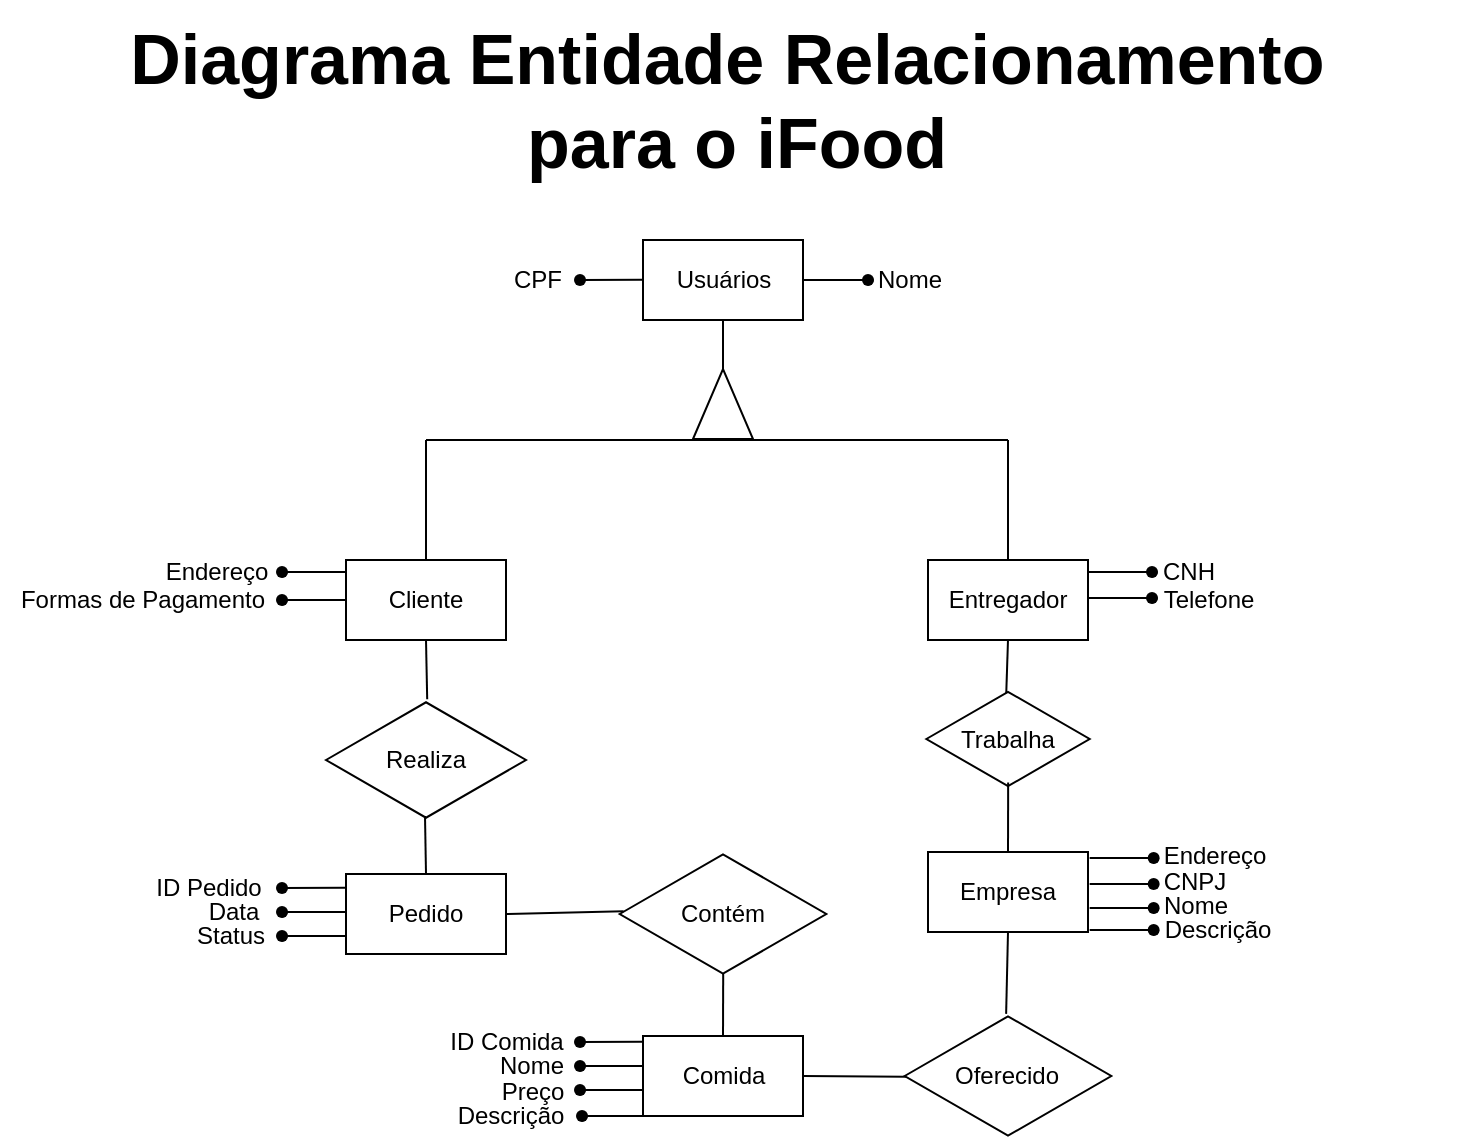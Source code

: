 <mxfile version="27.1.1">
  <diagram id="DGT3z0aF2bt0hVqkq2y1" name="Página-1">
    <mxGraphModel dx="2593" dy="1351" grid="0" gridSize="10" guides="1" tooltips="1" connect="1" arrows="1" fold="1" page="1" pageScale="1" pageWidth="827" pageHeight="1169" math="0" shadow="0">
      <root>
        <mxCell id="0" />
        <mxCell id="1" parent="0" />
        <mxCell id="sT4qhLKwDWSyZ1eIgtcQ-1" value="&lt;font style=&quot;font-size: 35px;&quot;&gt;Diagrama Entidade Relacionamento&amp;nbsp;&lt;/font&gt;&lt;div&gt;&lt;font style=&quot;font-size: 35px;&quot;&gt;para o iFood&lt;/font&gt;&lt;/div&gt;" style="text;strokeColor=none;fillColor=none;html=1;fontSize=24;fontStyle=1;verticalAlign=middle;align=center;" parent="1" vertex="1">
          <mxGeometry x="46" y="20" width="736" height="100" as="geometry" />
        </mxCell>
        <mxCell id="sT4qhLKwDWSyZ1eIgtcQ-2" value="Cliente" style="rounded=0;whiteSpace=wrap;html=1;" parent="1" vertex="1">
          <mxGeometry x="219" y="300" width="80" height="40" as="geometry" />
        </mxCell>
        <mxCell id="sT4qhLKwDWSyZ1eIgtcQ-3" value="Entregador" style="rounded=0;whiteSpace=wrap;html=1;" parent="1" vertex="1">
          <mxGeometry x="510" y="300" width="80" height="40" as="geometry" />
        </mxCell>
        <mxCell id="HCN6zVn_hq-M1BmxvBbW-1" value="Usuários" style="rounded=0;whiteSpace=wrap;html=1;" parent="1" vertex="1">
          <mxGeometry x="367.5" y="140" width="80" height="40" as="geometry" />
        </mxCell>
        <mxCell id="HCN6zVn_hq-M1BmxvBbW-3" value="" style="endArrow=none;html=1;rounded=0;exitX=0.5;exitY=0;exitDx=0;exitDy=0;" parent="1" source="sT4qhLKwDWSyZ1eIgtcQ-2" edge="1">
          <mxGeometry width="50" height="50" relative="1" as="geometry">
            <mxPoint x="258.71" y="300" as="sourcePoint" />
            <mxPoint x="259" y="240" as="targetPoint" />
          </mxGeometry>
        </mxCell>
        <mxCell id="HCN6zVn_hq-M1BmxvBbW-5" value="" style="endArrow=none;html=1;rounded=0;exitX=0.5;exitY=0;exitDx=0;exitDy=0;" parent="1" source="sT4qhLKwDWSyZ1eIgtcQ-3" edge="1">
          <mxGeometry width="50" height="50" relative="1" as="geometry">
            <mxPoint x="549.71" y="300" as="sourcePoint" />
            <mxPoint x="550" y="240" as="targetPoint" />
          </mxGeometry>
        </mxCell>
        <mxCell id="HCN6zVn_hq-M1BmxvBbW-6" value="" style="endArrow=none;html=1;rounded=0;exitX=0.5;exitY=0;exitDx=0;exitDy=0;" parent="1" edge="1">
          <mxGeometry width="50" height="50" relative="1" as="geometry">
            <mxPoint x="259" y="300" as="sourcePoint" />
            <mxPoint x="259" y="240" as="targetPoint" />
          </mxGeometry>
        </mxCell>
        <mxCell id="HCN6zVn_hq-M1BmxvBbW-7" value="" style="endArrow=none;html=1;rounded=0;exitX=0.5;exitY=0;exitDx=0;exitDy=0;" parent="1" edge="1">
          <mxGeometry width="50" height="50" relative="1" as="geometry">
            <mxPoint x="259" y="300" as="sourcePoint" />
            <mxPoint x="259" y="240" as="targetPoint" />
          </mxGeometry>
        </mxCell>
        <mxCell id="HCN6zVn_hq-M1BmxvBbW-8" value="" style="endArrow=none;html=1;rounded=0;" parent="1" edge="1">
          <mxGeometry width="50" height="50" relative="1" as="geometry">
            <mxPoint x="550" y="240" as="sourcePoint" />
            <mxPoint x="259" y="240" as="targetPoint" />
          </mxGeometry>
        </mxCell>
        <mxCell id="HCN6zVn_hq-M1BmxvBbW-9" value="" style="triangle;whiteSpace=wrap;html=1;rotation=-90;" parent="1" vertex="1">
          <mxGeometry x="390" y="207" width="35" height="30" as="geometry" />
        </mxCell>
        <mxCell id="HCN6zVn_hq-M1BmxvBbW-10" value="" style="endArrow=none;html=1;rounded=0;exitX=1;exitY=0.5;exitDx=0;exitDy=0;entryX=0.5;entryY=1;entryDx=0;entryDy=0;" parent="1" source="HCN6zVn_hq-M1BmxvBbW-9" target="HCN6zVn_hq-M1BmxvBbW-1" edge="1">
          <mxGeometry width="50" height="50" relative="1" as="geometry">
            <mxPoint x="417.21" y="240" as="sourcePoint" />
            <mxPoint x="417.21" y="180" as="targetPoint" />
          </mxGeometry>
        </mxCell>
        <mxCell id="HCN6zVn_hq-M1BmxvBbW-12" value="" style="endArrow=none;html=1;rounded=0;entryX=1;entryY=0.5;entryDx=0;entryDy=0;" parent="1" target="HCN6zVn_hq-M1BmxvBbW-1" edge="1">
          <mxGeometry width="50" height="50" relative="1" as="geometry">
            <mxPoint x="480" y="160" as="sourcePoint" />
            <mxPoint x="447.5" y="159.68" as="targetPoint" />
          </mxGeometry>
        </mxCell>
        <mxCell id="HCN6zVn_hq-M1BmxvBbW-16" value="Nome" style="text;html=1;align=center;verticalAlign=middle;whiteSpace=wrap;rounded=0;" parent="1" vertex="1">
          <mxGeometry x="481" y="145" width="40" height="30" as="geometry" />
        </mxCell>
        <mxCell id="HCN6zVn_hq-M1BmxvBbW-21" value="" style="group" parent="1" vertex="1" connectable="0">
          <mxGeometry x="470" y="150" width="20" height="20" as="geometry" />
        </mxCell>
        <mxCell id="HCN6zVn_hq-M1BmxvBbW-15" value="" style="shape=waypoint;sketch=0;fillStyle=solid;size=6;pointerEvents=1;points=[];fillColor=none;resizable=0;rotatable=0;perimeter=centerPerimeter;snapToPoint=1;strokeColor=default;" parent="HCN6zVn_hq-M1BmxvBbW-21" vertex="1">
          <mxGeometry width="20" height="20" as="geometry" />
        </mxCell>
        <mxCell id="HCN6zVn_hq-M1BmxvBbW-19" value="" style="shape=waypoint;sketch=0;fillStyle=solid;size=6;pointerEvents=1;points=[];fillColor=none;resizable=0;rotatable=0;perimeter=centerPerimeter;snapToPoint=1;strokeColor=light-dark(#000000,#000000);strokeWidth=0.5;" parent="HCN6zVn_hq-M1BmxvBbW-21" vertex="1">
          <mxGeometry width="20" height="20" as="geometry" />
        </mxCell>
        <mxCell id="HCN6zVn_hq-M1BmxvBbW-22" value="" style="endArrow=none;html=1;rounded=0;entryX=1;entryY=0.5;entryDx=0;entryDy=0;" parent="1" source="HCN6zVn_hq-M1BmxvBbW-24" edge="1">
          <mxGeometry width="50" height="50" relative="1" as="geometry">
            <mxPoint x="367.5" y="159.892" as="sourcePoint" />
            <mxPoint x="335.5" y="159.892" as="targetPoint" />
          </mxGeometry>
        </mxCell>
        <mxCell id="HCN6zVn_hq-M1BmxvBbW-27" value="CPF" style="text;html=1;align=center;verticalAlign=middle;whiteSpace=wrap;rounded=0;" parent="1" vertex="1">
          <mxGeometry x="295" y="145" width="40" height="30" as="geometry" />
        </mxCell>
        <mxCell id="HCN6zVn_hq-M1BmxvBbW-32" value="Endereço" style="text;html=1;align=center;verticalAlign=middle;whiteSpace=wrap;rounded=0;" parent="1" vertex="1">
          <mxGeometry x="126" y="291" width="57" height="30" as="geometry" />
        </mxCell>
        <mxCell id="HCN6zVn_hq-M1BmxvBbW-34" value="Formas de Pagamento" style="text;html=1;align=center;verticalAlign=middle;whiteSpace=wrap;rounded=0;" parent="1" vertex="1">
          <mxGeometry x="50" y="305" width="135" height="30" as="geometry" />
        </mxCell>
        <mxCell id="HCN6zVn_hq-M1BmxvBbW-50" value="CNH" style="text;html=1;align=center;verticalAlign=middle;whiteSpace=wrap;rounded=0;" parent="1" vertex="1">
          <mxGeometry x="612" y="297.5" width="57" height="17" as="geometry" />
        </mxCell>
        <mxCell id="KaELWy7snVTaZoGLo9Wl-1" value="Realiza" style="html=1;whiteSpace=wrap;aspect=fixed;shape=isoRectangle;" vertex="1" parent="1">
          <mxGeometry x="209" y="370" width="100" height="60" as="geometry" />
        </mxCell>
        <mxCell id="KaELWy7snVTaZoGLo9Wl-6" value="" style="group;rotation=-180;" vertex="1" connectable="0" parent="1">
          <mxGeometry x="177" y="296" width="42" height="20" as="geometry" />
        </mxCell>
        <mxCell id="HCN6zVn_hq-M1BmxvBbW-28" value="" style="endArrow=none;html=1;rounded=0;entryX=1;entryY=0.5;entryDx=0;entryDy=0;" parent="KaELWy7snVTaZoGLo9Wl-6" edge="1">
          <mxGeometry width="50" height="50" relative="1" as="geometry">
            <mxPoint x="10" y="10" as="sourcePoint" />
            <mxPoint x="42" y="10" as="targetPoint" />
          </mxGeometry>
        </mxCell>
        <mxCell id="HCN6zVn_hq-M1BmxvBbW-29" value="" style="group;rotation=-180;" parent="KaELWy7snVTaZoGLo9Wl-6" vertex="1" connectable="0">
          <mxGeometry width="20" height="20" as="geometry" />
        </mxCell>
        <mxCell id="HCN6zVn_hq-M1BmxvBbW-30" value="" style="shape=waypoint;sketch=0;fillStyle=solid;size=6;pointerEvents=1;points=[];fillColor=none;resizable=0;rotatable=0;perimeter=centerPerimeter;snapToPoint=1;strokeColor=default;rotation=-180;" parent="HCN6zVn_hq-M1BmxvBbW-29" vertex="1">
          <mxGeometry width="20" height="20" as="geometry" />
        </mxCell>
        <mxCell id="HCN6zVn_hq-M1BmxvBbW-31" value="" style="shape=waypoint;sketch=0;fillStyle=solid;size=6;pointerEvents=1;points=[];fillColor=none;resizable=0;rotatable=0;perimeter=centerPerimeter;snapToPoint=1;strokeColor=light-dark(#000000,#000000);strokeWidth=0.5;rotation=-180;" parent="HCN6zVn_hq-M1BmxvBbW-29" vertex="1">
          <mxGeometry width="20" height="20" as="geometry" />
        </mxCell>
        <mxCell id="KaELWy7snVTaZoGLo9Wl-9" value="" style="group;rotation=-180;" vertex="1" connectable="0" parent="1">
          <mxGeometry x="177" y="310" width="42" height="20" as="geometry" />
        </mxCell>
        <mxCell id="KaELWy7snVTaZoGLo9Wl-10" value="" style="endArrow=none;html=1;rounded=0;entryX=1;entryY=0.5;entryDx=0;entryDy=0;" edge="1" parent="KaELWy7snVTaZoGLo9Wl-9">
          <mxGeometry width="50" height="50" relative="1" as="geometry">
            <mxPoint x="10" y="10" as="sourcePoint" />
            <mxPoint x="42" y="10" as="targetPoint" />
          </mxGeometry>
        </mxCell>
        <mxCell id="KaELWy7snVTaZoGLo9Wl-11" value="" style="group;rotation=-180;" vertex="1" connectable="0" parent="KaELWy7snVTaZoGLo9Wl-9">
          <mxGeometry width="20" height="20" as="geometry" />
        </mxCell>
        <mxCell id="KaELWy7snVTaZoGLo9Wl-12" value="" style="shape=waypoint;sketch=0;fillStyle=solid;size=6;pointerEvents=1;points=[];fillColor=none;resizable=0;rotatable=0;perimeter=centerPerimeter;snapToPoint=1;strokeColor=default;rotation=-180;" vertex="1" parent="KaELWy7snVTaZoGLo9Wl-11">
          <mxGeometry width="20" height="20" as="geometry" />
        </mxCell>
        <mxCell id="KaELWy7snVTaZoGLo9Wl-13" value="" style="shape=waypoint;sketch=0;fillStyle=solid;size=6;pointerEvents=1;points=[];fillColor=none;resizable=0;rotatable=0;perimeter=centerPerimeter;snapToPoint=1;strokeColor=light-dark(#000000,#000000);strokeWidth=0.5;rotation=-180;" vertex="1" parent="KaELWy7snVTaZoGLo9Wl-11">
          <mxGeometry width="20" height="20" as="geometry" />
        </mxCell>
        <mxCell id="KaELWy7snVTaZoGLo9Wl-18" value="" style="endArrow=none;html=1;rounded=0;exitX=0.506;exitY=-0.006;exitDx=0;exitDy=0;exitPerimeter=0;entryX=0.5;entryY=1;entryDx=0;entryDy=0;" edge="1" parent="1" source="KaELWy7snVTaZoGLo9Wl-1" target="sT4qhLKwDWSyZ1eIgtcQ-2">
          <mxGeometry width="50" height="50" relative="1" as="geometry">
            <mxPoint x="259" y="371" as="sourcePoint" />
            <mxPoint x="259" y="340" as="targetPoint" />
          </mxGeometry>
        </mxCell>
        <mxCell id="KaELWy7snVTaZoGLo9Wl-19" value="Pedido" style="rounded=0;whiteSpace=wrap;html=1;" vertex="1" parent="1">
          <mxGeometry x="219" y="457" width="80" height="40" as="geometry" />
        </mxCell>
        <mxCell id="KaELWy7snVTaZoGLo9Wl-29" value="" style="endArrow=none;html=1;rounded=0;exitX=0.5;exitY=0;exitDx=0;exitDy=0;entryX=0.5;entryY=1;entryDx=0;entryDy=0;" edge="1" parent="1" source="KaELWy7snVTaZoGLo9Wl-19">
          <mxGeometry width="50" height="50" relative="1" as="geometry">
            <mxPoint x="259.5" y="458" as="sourcePoint" />
            <mxPoint x="258.5" y="428" as="targetPoint" />
          </mxGeometry>
        </mxCell>
        <mxCell id="KaELWy7snVTaZoGLo9Wl-31" value="" style="group" vertex="1" connectable="0" parent="1">
          <mxGeometry x="590" y="296" width="42" height="33" as="geometry" />
        </mxCell>
        <mxCell id="HCN6zVn_hq-M1BmxvBbW-45" value="" style="endArrow=none;html=1;rounded=0;entryX=1;entryY=0.5;entryDx=0;entryDy=0;" parent="KaELWy7snVTaZoGLo9Wl-31" edge="1">
          <mxGeometry width="50" height="50" relative="1" as="geometry">
            <mxPoint x="32" y="10" as="sourcePoint" />
            <mxPoint y="10" as="targetPoint" />
          </mxGeometry>
        </mxCell>
        <mxCell id="HCN6zVn_hq-M1BmxvBbW-46" value="" style="group" parent="KaELWy7snVTaZoGLo9Wl-31" vertex="1" connectable="0">
          <mxGeometry x="22" width="20" height="33" as="geometry" />
        </mxCell>
        <mxCell id="HCN6zVn_hq-M1BmxvBbW-47" value="" style="shape=waypoint;sketch=0;fillStyle=solid;size=6;pointerEvents=1;points=[];fillColor=none;resizable=0;rotatable=0;perimeter=centerPerimeter;snapToPoint=1;strokeColor=default;" parent="HCN6zVn_hq-M1BmxvBbW-46" vertex="1">
          <mxGeometry width="20" height="20" as="geometry" />
        </mxCell>
        <mxCell id="HCN6zVn_hq-M1BmxvBbW-48" value="" style="shape=waypoint;sketch=0;fillStyle=solid;size=6;pointerEvents=1;points=[];fillColor=none;resizable=0;rotatable=0;perimeter=centerPerimeter;snapToPoint=1;strokeColor=light-dark(#000000,#000000);strokeWidth=0.5;" parent="HCN6zVn_hq-M1BmxvBbW-46" vertex="1">
          <mxGeometry width="20" height="20" as="geometry" />
        </mxCell>
        <mxCell id="KaELWy7snVTaZoGLo9Wl-32" value="" style="group" vertex="1" connectable="0" parent="HCN6zVn_hq-M1BmxvBbW-46">
          <mxGeometry x="-22" y="13" width="42" height="20" as="geometry" />
        </mxCell>
        <mxCell id="KaELWy7snVTaZoGLo9Wl-33" value="" style="endArrow=none;html=1;rounded=0;entryX=1;entryY=0.5;entryDx=0;entryDy=0;" edge="1" parent="KaELWy7snVTaZoGLo9Wl-32">
          <mxGeometry width="50" height="50" relative="1" as="geometry">
            <mxPoint x="32" y="10" as="sourcePoint" />
            <mxPoint y="10" as="targetPoint" />
          </mxGeometry>
        </mxCell>
        <mxCell id="KaELWy7snVTaZoGLo9Wl-34" value="" style="group" vertex="1" connectable="0" parent="KaELWy7snVTaZoGLo9Wl-32">
          <mxGeometry x="22" width="20" height="20" as="geometry" />
        </mxCell>
        <mxCell id="KaELWy7snVTaZoGLo9Wl-35" value="" style="shape=waypoint;sketch=0;fillStyle=solid;size=6;pointerEvents=1;points=[];fillColor=none;resizable=0;rotatable=0;perimeter=centerPerimeter;snapToPoint=1;strokeColor=default;" vertex="1" parent="KaELWy7snVTaZoGLo9Wl-34">
          <mxGeometry width="20" height="20" as="geometry" />
        </mxCell>
        <mxCell id="KaELWy7snVTaZoGLo9Wl-36" value="" style="shape=waypoint;sketch=0;fillStyle=solid;size=6;pointerEvents=1;points=[];fillColor=none;resizable=0;rotatable=0;perimeter=centerPerimeter;snapToPoint=1;strokeColor=light-dark(#000000,#000000);strokeWidth=0.5;" vertex="1" parent="KaELWy7snVTaZoGLo9Wl-34">
          <mxGeometry width="20" height="20" as="geometry" />
        </mxCell>
        <mxCell id="KaELWy7snVTaZoGLo9Wl-37" value="Telefone" style="text;html=1;align=center;verticalAlign=middle;whiteSpace=wrap;rounded=0;" vertex="1" parent="1">
          <mxGeometry x="622" y="305" width="57" height="30" as="geometry" />
        </mxCell>
        <mxCell id="KaELWy7snVTaZoGLo9Wl-44" value="Comida" style="rounded=0;whiteSpace=wrap;html=1;" vertex="1" parent="1">
          <mxGeometry x="367.5" y="538" width="80" height="40" as="geometry" />
        </mxCell>
        <mxCell id="KaELWy7snVTaZoGLo9Wl-45" value="Contém" style="html=1;whiteSpace=wrap;aspect=fixed;shape=isoRectangle;" vertex="1" parent="1">
          <mxGeometry x="355.83" y="446" width="103.33" height="62" as="geometry" />
        </mxCell>
        <mxCell id="KaELWy7snVTaZoGLo9Wl-46" value="" style="endArrow=none;html=1;rounded=0;exitX=0.019;exitY=0.478;exitDx=0;exitDy=0;exitPerimeter=0;entryX=1;entryY=0.5;entryDx=0;entryDy=0;" edge="1" parent="1" source="KaELWy7snVTaZoGLo9Wl-45" target="KaELWy7snVTaZoGLo9Wl-19">
          <mxGeometry width="50" height="50" relative="1" as="geometry">
            <mxPoint x="259" y="528" as="sourcePoint" />
            <mxPoint x="259" y="497" as="targetPoint" />
          </mxGeometry>
        </mxCell>
        <mxCell id="KaELWy7snVTaZoGLo9Wl-47" value="" style="endArrow=none;html=1;rounded=0;entryX=0.501;entryY=0.98;entryDx=0;entryDy=0;entryPerimeter=0;exitX=0.5;exitY=0;exitDx=0;exitDy=0;" edge="1" parent="1" source="KaELWy7snVTaZoGLo9Wl-44" target="KaELWy7snVTaZoGLo9Wl-45">
          <mxGeometry width="50" height="50" relative="1" as="geometry">
            <mxPoint x="408" y="537" as="sourcePoint" />
            <mxPoint x="407.08" y="513" as="targetPoint" />
          </mxGeometry>
        </mxCell>
        <mxCell id="KaELWy7snVTaZoGLo9Wl-48" value="" style="endArrow=none;html=1;rounded=0;entryX=1;entryY=0.5;entryDx=0;entryDy=0;exitX=0.007;exitY=0.506;exitDx=0;exitDy=0;exitPerimeter=0;" edge="1" parent="1" source="KaELWy7snVTaZoGLo9Wl-50" target="KaELWy7snVTaZoGLo9Wl-44">
          <mxGeometry width="50" height="50" relative="1" as="geometry">
            <mxPoint x="500" y="558" as="sourcePoint" />
            <mxPoint x="459.16" y="558.5" as="targetPoint" />
          </mxGeometry>
        </mxCell>
        <mxCell id="KaELWy7snVTaZoGLo9Wl-50" value="Oferecido" style="html=1;whiteSpace=wrap;aspect=fixed;shape=isoRectangle;" vertex="1" parent="1">
          <mxGeometry x="498.33" y="527" width="103.33" height="62" as="geometry" />
        </mxCell>
        <mxCell id="KaELWy7snVTaZoGLo9Wl-51" value="Empresa" style="rounded=0;whiteSpace=wrap;html=1;" vertex="1" parent="1">
          <mxGeometry x="510" y="446" width="80" height="40" as="geometry" />
        </mxCell>
        <mxCell id="KaELWy7snVTaZoGLo9Wl-52" value="" style="endArrow=none;html=1;rounded=0;entryX=0.5;entryY=1;entryDx=0;entryDy=0;exitX=0.491;exitY=-0.001;exitDx=0;exitDy=0;exitPerimeter=0;" edge="1" parent="1" source="KaELWy7snVTaZoGLo9Wl-50" target="KaELWy7snVTaZoGLo9Wl-51">
          <mxGeometry width="50" height="50" relative="1" as="geometry">
            <mxPoint x="534" y="514" as="sourcePoint" />
            <mxPoint x="534" y="483" as="targetPoint" />
          </mxGeometry>
        </mxCell>
        <mxCell id="KaELWy7snVTaZoGLo9Wl-53" value="" style="endArrow=none;html=1;rounded=0;entryX=0.5;entryY=1;entryDx=0;entryDy=0;exitX=0.489;exitY=0.05;exitDx=0;exitDy=0;exitPerimeter=0;" edge="1" parent="1" source="KaELWy7snVTaZoGLo9Wl-54" target="sT4qhLKwDWSyZ1eIgtcQ-3">
          <mxGeometry width="50" height="50" relative="1" as="geometry">
            <mxPoint x="523" y="378" as="sourcePoint" />
            <mxPoint x="546" y="478" as="targetPoint" />
          </mxGeometry>
        </mxCell>
        <mxCell id="KaELWy7snVTaZoGLo9Wl-54" value="Trabalha" style="html=1;whiteSpace=wrap;aspect=fixed;shape=isoRectangle;" vertex="1" parent="1">
          <mxGeometry x="509.17" y="365" width="81.66" height="49" as="geometry" />
        </mxCell>
        <mxCell id="KaELWy7snVTaZoGLo9Wl-56" value="" style="endArrow=none;html=1;rounded=0;entryX=0.501;entryY=0.944;entryDx=0;entryDy=0;exitX=0.5;exitY=0;exitDx=0;exitDy=0;entryPerimeter=0;" edge="1" parent="1" source="KaELWy7snVTaZoGLo9Wl-51" target="KaELWy7snVTaZoGLo9Wl-54">
          <mxGeometry width="50" height="50" relative="1" as="geometry">
            <mxPoint x="549.5" y="441" as="sourcePoint" />
            <mxPoint x="550.5" y="414" as="targetPoint" />
          </mxGeometry>
        </mxCell>
        <mxCell id="KaELWy7snVTaZoGLo9Wl-57" value="Endereço" style="text;html=1;align=center;verticalAlign=middle;whiteSpace=wrap;rounded=0;" vertex="1" parent="1">
          <mxGeometry x="624.83" y="439" width="57" height="17" as="geometry" />
        </mxCell>
        <mxCell id="KaELWy7snVTaZoGLo9Wl-58" value="" style="group" vertex="1" connectable="0" parent="1">
          <mxGeometry x="590" y="446" width="42" height="33" as="geometry" />
        </mxCell>
        <mxCell id="KaELWy7snVTaZoGLo9Wl-59" value="" style="endArrow=none;html=1;rounded=0;entryX=1;entryY=0.5;entryDx=0;entryDy=0;" edge="1" parent="KaELWy7snVTaZoGLo9Wl-58">
          <mxGeometry width="50" height="50" relative="1" as="geometry">
            <mxPoint x="32.83" y="3" as="sourcePoint" />
            <mxPoint x="0.83" y="3" as="targetPoint" />
          </mxGeometry>
        </mxCell>
        <mxCell id="KaELWy7snVTaZoGLo9Wl-60" value="" style="group" vertex="1" connectable="0" parent="KaELWy7snVTaZoGLo9Wl-58">
          <mxGeometry x="22.83" y="-7" width="20" height="33" as="geometry" />
        </mxCell>
        <mxCell id="KaELWy7snVTaZoGLo9Wl-61" value="" style="shape=waypoint;sketch=0;fillStyle=solid;size=6;pointerEvents=1;points=[];fillColor=none;resizable=0;rotatable=0;perimeter=centerPerimeter;snapToPoint=1;strokeColor=default;" vertex="1" parent="KaELWy7snVTaZoGLo9Wl-60">
          <mxGeometry width="20" height="20" as="geometry" />
        </mxCell>
        <mxCell id="KaELWy7snVTaZoGLo9Wl-62" value="" style="shape=waypoint;sketch=0;fillStyle=solid;size=6;pointerEvents=1;points=[];fillColor=none;resizable=0;rotatable=0;perimeter=centerPerimeter;snapToPoint=1;strokeColor=light-dark(#000000,#000000);strokeWidth=0.5;" vertex="1" parent="KaELWy7snVTaZoGLo9Wl-60">
          <mxGeometry width="20" height="20" as="geometry" />
        </mxCell>
        <mxCell id="KaELWy7snVTaZoGLo9Wl-63" value="" style="group" vertex="1" connectable="0" parent="KaELWy7snVTaZoGLo9Wl-60">
          <mxGeometry x="-22" y="13" width="42" height="20" as="geometry" />
        </mxCell>
        <mxCell id="KaELWy7snVTaZoGLo9Wl-64" value="" style="endArrow=none;html=1;rounded=0;entryX=1;entryY=0.5;entryDx=0;entryDy=0;" edge="1" parent="KaELWy7snVTaZoGLo9Wl-63">
          <mxGeometry width="50" height="50" relative="1" as="geometry">
            <mxPoint x="32" y="10" as="sourcePoint" />
            <mxPoint y="10" as="targetPoint" />
          </mxGeometry>
        </mxCell>
        <mxCell id="KaELWy7snVTaZoGLo9Wl-66" value="" style="shape=waypoint;sketch=0;fillStyle=solid;size=6;pointerEvents=1;points=[];fillColor=none;resizable=0;rotatable=0;perimeter=centerPerimeter;snapToPoint=1;strokeColor=default;" vertex="1" parent="KaELWy7snVTaZoGLo9Wl-63">
          <mxGeometry x="22" width="20" height="20" as="geometry" />
        </mxCell>
        <mxCell id="KaELWy7snVTaZoGLo9Wl-68" value="CNPJ" style="text;html=1;align=center;verticalAlign=middle;whiteSpace=wrap;rounded=0;" vertex="1" parent="1">
          <mxGeometry x="614.83" y="453" width="57" height="16" as="geometry" />
        </mxCell>
        <mxCell id="KaELWy7snVTaZoGLo9Wl-71" value="" style="group" vertex="1" connectable="0" parent="1">
          <mxGeometry x="590.83" y="464" width="42" height="33" as="geometry" />
        </mxCell>
        <mxCell id="KaELWy7snVTaZoGLo9Wl-72" value="" style="endArrow=none;html=1;rounded=0;entryX=1;entryY=0.5;entryDx=0;entryDy=0;" edge="1" parent="KaELWy7snVTaZoGLo9Wl-71">
          <mxGeometry width="50" height="50" relative="1" as="geometry">
            <mxPoint x="32" y="10" as="sourcePoint" />
            <mxPoint y="10" as="targetPoint" />
          </mxGeometry>
        </mxCell>
        <mxCell id="KaELWy7snVTaZoGLo9Wl-73" value="" style="group" vertex="1" connectable="0" parent="KaELWy7snVTaZoGLo9Wl-71">
          <mxGeometry x="22" width="20" height="33" as="geometry" />
        </mxCell>
        <mxCell id="KaELWy7snVTaZoGLo9Wl-74" value="" style="shape=waypoint;sketch=0;fillStyle=solid;size=6;pointerEvents=1;points=[];fillColor=none;resizable=0;rotatable=0;perimeter=centerPerimeter;snapToPoint=1;strokeColor=default;" vertex="1" parent="KaELWy7snVTaZoGLo9Wl-73">
          <mxGeometry width="20" height="20" as="geometry" />
        </mxCell>
        <mxCell id="KaELWy7snVTaZoGLo9Wl-75" value="" style="shape=waypoint;sketch=0;fillStyle=solid;size=6;pointerEvents=1;points=[];fillColor=none;resizable=0;rotatable=0;perimeter=centerPerimeter;snapToPoint=1;strokeColor=light-dark(#000000,#000000);strokeWidth=0.5;" vertex="1" parent="KaELWy7snVTaZoGLo9Wl-73">
          <mxGeometry width="20" height="20" as="geometry" />
        </mxCell>
        <mxCell id="KaELWy7snVTaZoGLo9Wl-79" value="Nome" style="text;html=1;align=center;verticalAlign=middle;whiteSpace=wrap;rounded=0;" vertex="1" parent="1">
          <mxGeometry x="622.83" y="464" width="42" height="17" as="geometry" />
        </mxCell>
        <mxCell id="KaELWy7snVTaZoGLo9Wl-80" value="" style="group;rotation=0;" vertex="1" connectable="0" parent="1">
          <mxGeometry x="590.83" y="475" width="42" height="20" as="geometry" />
        </mxCell>
        <mxCell id="KaELWy7snVTaZoGLo9Wl-81" value="" style="endArrow=none;html=1;rounded=0;entryX=1;entryY=0.5;entryDx=0;entryDy=0;" edge="1" parent="KaELWy7snVTaZoGLo9Wl-80">
          <mxGeometry width="50" height="50" relative="1" as="geometry">
            <mxPoint x="32" y="10" as="sourcePoint" />
            <mxPoint y="10" as="targetPoint" />
          </mxGeometry>
        </mxCell>
        <mxCell id="KaELWy7snVTaZoGLo9Wl-82" value="" style="group;rotation=0;" vertex="1" connectable="0" parent="KaELWy7snVTaZoGLo9Wl-80">
          <mxGeometry x="22" width="20" height="20" as="geometry" />
        </mxCell>
        <mxCell id="KaELWy7snVTaZoGLo9Wl-83" value="" style="shape=waypoint;sketch=0;fillStyle=solid;size=6;pointerEvents=1;points=[];fillColor=none;resizable=0;rotatable=0;perimeter=centerPerimeter;snapToPoint=1;strokeColor=default;rotation=0;" vertex="1" parent="KaELWy7snVTaZoGLo9Wl-82">
          <mxGeometry width="20" height="20" as="geometry" />
        </mxCell>
        <mxCell id="KaELWy7snVTaZoGLo9Wl-84" value="" style="shape=waypoint;sketch=0;fillStyle=solid;size=6;pointerEvents=1;points=[];fillColor=none;resizable=0;rotatable=0;perimeter=centerPerimeter;snapToPoint=1;strokeColor=light-dark(#000000,#000000);strokeWidth=0.5;rotation=0;" vertex="1" parent="KaELWy7snVTaZoGLo9Wl-82">
          <mxGeometry width="20" height="20" as="geometry" />
        </mxCell>
        <mxCell id="KaELWy7snVTaZoGLo9Wl-85" value="Descrição" style="text;html=1;align=center;verticalAlign=middle;whiteSpace=wrap;rounded=0;" vertex="1" parent="1">
          <mxGeometry x="622.83" y="476.5" width="63.67" height="17" as="geometry" />
        </mxCell>
        <mxCell id="KaELWy7snVTaZoGLo9Wl-120" value="" style="group;rotation=-180;" vertex="1" connectable="0" parent="1">
          <mxGeometry x="177" y="466" width="42" height="20" as="geometry" />
        </mxCell>
        <mxCell id="KaELWy7snVTaZoGLo9Wl-121" value="" style="endArrow=none;html=1;rounded=0;entryX=1;entryY=0.5;entryDx=0;entryDy=0;" edge="1" parent="KaELWy7snVTaZoGLo9Wl-120">
          <mxGeometry width="50" height="50" relative="1" as="geometry">
            <mxPoint x="10" y="10" as="sourcePoint" />
            <mxPoint x="42" y="10" as="targetPoint" />
          </mxGeometry>
        </mxCell>
        <mxCell id="KaELWy7snVTaZoGLo9Wl-122" value="" style="group;rotation=-180;" vertex="1" connectable="0" parent="KaELWy7snVTaZoGLo9Wl-120">
          <mxGeometry width="20" height="20" as="geometry" />
        </mxCell>
        <mxCell id="KaELWy7snVTaZoGLo9Wl-123" value="" style="shape=waypoint;sketch=0;fillStyle=solid;size=6;pointerEvents=1;points=[];fillColor=none;resizable=0;rotatable=0;perimeter=centerPerimeter;snapToPoint=1;strokeColor=default;rotation=-180;" vertex="1" parent="KaELWy7snVTaZoGLo9Wl-122">
          <mxGeometry width="20" height="20" as="geometry" />
        </mxCell>
        <mxCell id="KaELWy7snVTaZoGLo9Wl-124" value="" style="shape=waypoint;sketch=0;fillStyle=solid;size=6;pointerEvents=1;points=[];fillColor=none;resizable=0;rotatable=0;perimeter=centerPerimeter;snapToPoint=1;strokeColor=light-dark(#000000,#000000);strokeWidth=0.5;rotation=-180;" vertex="1" parent="KaELWy7snVTaZoGLo9Wl-122">
          <mxGeometry width="20" height="20" as="geometry" />
        </mxCell>
        <mxCell id="KaELWy7snVTaZoGLo9Wl-135" value="" style="group" vertex="1" connectable="0" parent="1">
          <mxGeometry x="326" y="150" width="41.5" height="20" as="geometry" />
        </mxCell>
        <mxCell id="HCN6zVn_hq-M1BmxvBbW-26" value="" style="endArrow=none;html=1;rounded=0;entryDx=0;entryDy=0;" parent="KaELWy7snVTaZoGLo9Wl-135" target="HCN6zVn_hq-M1BmxvBbW-24" edge="1">
          <mxGeometry width="50" height="50" relative="1" as="geometry">
            <mxPoint x="41.5" y="9.892" as="sourcePoint" />
            <mxPoint x="9.5" y="9.892" as="targetPoint" />
          </mxGeometry>
        </mxCell>
        <mxCell id="HCN6zVn_hq-M1BmxvBbW-24" value="" style="shape=waypoint;sketch=0;fillStyle=solid;size=6;pointerEvents=1;points=[];fillColor=none;resizable=0;rotatable=0;perimeter=centerPerimeter;snapToPoint=1;strokeColor=default;" parent="KaELWy7snVTaZoGLo9Wl-135" vertex="1">
          <mxGeometry width="20" height="20" as="geometry" />
        </mxCell>
        <mxCell id="KaELWy7snVTaZoGLo9Wl-136" value="" style="group" vertex="1" connectable="0" parent="1">
          <mxGeometry x="177" y="454" width="41.5" height="20" as="geometry" />
        </mxCell>
        <mxCell id="KaELWy7snVTaZoGLo9Wl-137" value="" style="endArrow=none;html=1;rounded=0;entryDx=0;entryDy=0;" edge="1" parent="KaELWy7snVTaZoGLo9Wl-136" target="KaELWy7snVTaZoGLo9Wl-138">
          <mxGeometry width="50" height="50" relative="1" as="geometry">
            <mxPoint x="41.5" y="9.892" as="sourcePoint" />
            <mxPoint x="9.5" y="9.892" as="targetPoint" />
          </mxGeometry>
        </mxCell>
        <mxCell id="KaELWy7snVTaZoGLo9Wl-138" value="" style="shape=waypoint;sketch=0;fillStyle=solid;size=6;pointerEvents=1;points=[];fillColor=none;resizable=0;rotatable=0;perimeter=centerPerimeter;snapToPoint=1;strokeColor=default;" vertex="1" parent="KaELWy7snVTaZoGLo9Wl-136">
          <mxGeometry width="20" height="20" as="geometry" />
        </mxCell>
        <mxCell id="KaELWy7snVTaZoGLo9Wl-139" value="ID Pedido" style="text;html=1;align=center;verticalAlign=middle;whiteSpace=wrap;rounded=0;" vertex="1" parent="1">
          <mxGeometry x="116" y="456" width="69" height="16" as="geometry" />
        </mxCell>
        <mxCell id="KaELWy7snVTaZoGLo9Wl-140" value="Data" style="text;html=1;align=center;verticalAlign=middle;whiteSpace=wrap;rounded=0;" vertex="1" parent="1">
          <mxGeometry x="141" y="470.5" width="44" height="11" as="geometry" />
        </mxCell>
        <mxCell id="KaELWy7snVTaZoGLo9Wl-141" value="" style="group;rotation=-180;" vertex="1" connectable="0" parent="1">
          <mxGeometry x="177" y="478" width="42" height="22" as="geometry" />
        </mxCell>
        <mxCell id="KaELWy7snVTaZoGLo9Wl-142" value="" style="endArrow=none;html=1;rounded=0;entryX=1;entryY=0.5;entryDx=0;entryDy=0;" edge="1" parent="KaELWy7snVTaZoGLo9Wl-141">
          <mxGeometry width="50" height="50" relative="1" as="geometry">
            <mxPoint x="10" y="10" as="sourcePoint" />
            <mxPoint x="42" y="10" as="targetPoint" />
          </mxGeometry>
        </mxCell>
        <mxCell id="KaELWy7snVTaZoGLo9Wl-143" value="" style="group;rotation=-180;" vertex="1" connectable="0" parent="KaELWy7snVTaZoGLo9Wl-141">
          <mxGeometry width="20" height="22" as="geometry" />
        </mxCell>
        <mxCell id="KaELWy7snVTaZoGLo9Wl-144" value="" style="shape=waypoint;sketch=0;fillStyle=solid;size=6;pointerEvents=1;points=[];fillColor=none;resizable=0;rotatable=0;perimeter=centerPerimeter;snapToPoint=1;strokeColor=default;rotation=-180;" vertex="1" parent="KaELWy7snVTaZoGLo9Wl-143">
          <mxGeometry width="20" height="20" as="geometry" />
        </mxCell>
        <mxCell id="KaELWy7snVTaZoGLo9Wl-145" value="" style="shape=waypoint;sketch=0;fillStyle=solid;size=6;pointerEvents=1;points=[];fillColor=none;resizable=0;rotatable=0;perimeter=centerPerimeter;snapToPoint=1;strokeColor=light-dark(#000000,#000000);strokeWidth=0.5;rotation=-180;" vertex="1" parent="KaELWy7snVTaZoGLo9Wl-143">
          <mxGeometry width="20" height="20" as="geometry" />
        </mxCell>
        <mxCell id="KaELWy7snVTaZoGLo9Wl-151" value="Status" style="text;html=1;align=center;verticalAlign=middle;whiteSpace=wrap;rounded=0;" vertex="1" parent="1">
          <mxGeometry x="140" y="481" width="43" height="14" as="geometry" />
        </mxCell>
        <mxCell id="KaELWy7snVTaZoGLo9Wl-171" value="" style="group;rotation=-180;" vertex="1" connectable="0" parent="1">
          <mxGeometry x="326" y="543" width="42" height="20" as="geometry" />
        </mxCell>
        <mxCell id="KaELWy7snVTaZoGLo9Wl-172" value="" style="endArrow=none;html=1;rounded=0;entryX=1;entryY=0.5;entryDx=0;entryDy=0;" edge="1" parent="KaELWy7snVTaZoGLo9Wl-171">
          <mxGeometry width="50" height="50" relative="1" as="geometry">
            <mxPoint x="10" y="10" as="sourcePoint" />
            <mxPoint x="42" y="10" as="targetPoint" />
          </mxGeometry>
        </mxCell>
        <mxCell id="KaELWy7snVTaZoGLo9Wl-173" value="" style="group;rotation=-180;" vertex="1" connectable="0" parent="KaELWy7snVTaZoGLo9Wl-171">
          <mxGeometry width="20" height="20" as="geometry" />
        </mxCell>
        <mxCell id="KaELWy7snVTaZoGLo9Wl-174" value="" style="shape=waypoint;sketch=0;fillStyle=solid;size=6;pointerEvents=1;points=[];fillColor=none;resizable=0;rotatable=0;perimeter=centerPerimeter;snapToPoint=1;strokeColor=default;rotation=-180;" vertex="1" parent="KaELWy7snVTaZoGLo9Wl-173">
          <mxGeometry width="20" height="20" as="geometry" />
        </mxCell>
        <mxCell id="KaELWy7snVTaZoGLo9Wl-175" value="" style="shape=waypoint;sketch=0;fillStyle=solid;size=6;pointerEvents=1;points=[];fillColor=none;resizable=0;rotatable=0;perimeter=centerPerimeter;snapToPoint=1;strokeColor=light-dark(#000000,#000000);strokeWidth=0.5;rotation=-180;" vertex="1" parent="KaELWy7snVTaZoGLo9Wl-173">
          <mxGeometry width="20" height="20" as="geometry" />
        </mxCell>
        <mxCell id="KaELWy7snVTaZoGLo9Wl-176" value="" style="group" vertex="1" connectable="0" parent="1">
          <mxGeometry x="326" y="531" width="41.5" height="20" as="geometry" />
        </mxCell>
        <mxCell id="KaELWy7snVTaZoGLo9Wl-177" value="" style="endArrow=none;html=1;rounded=0;entryDx=0;entryDy=0;" edge="1" parent="KaELWy7snVTaZoGLo9Wl-176" target="KaELWy7snVTaZoGLo9Wl-178">
          <mxGeometry width="50" height="50" relative="1" as="geometry">
            <mxPoint x="41.5" y="9.892" as="sourcePoint" />
            <mxPoint x="9.5" y="9.892" as="targetPoint" />
          </mxGeometry>
        </mxCell>
        <mxCell id="KaELWy7snVTaZoGLo9Wl-178" value="" style="shape=waypoint;sketch=0;fillStyle=solid;size=6;pointerEvents=1;points=[];fillColor=none;resizable=0;rotatable=0;perimeter=centerPerimeter;snapToPoint=1;strokeColor=default;" vertex="1" parent="KaELWy7snVTaZoGLo9Wl-176">
          <mxGeometry width="20" height="20" as="geometry" />
        </mxCell>
        <mxCell id="KaELWy7snVTaZoGLo9Wl-179" value="ID Comida" style="text;html=1;align=center;verticalAlign=middle;whiteSpace=wrap;rounded=0;" vertex="1" parent="1">
          <mxGeometry x="265" y="533" width="69" height="16" as="geometry" />
        </mxCell>
        <mxCell id="KaELWy7snVTaZoGLo9Wl-180" value="Nome" style="text;html=1;align=center;verticalAlign=middle;whiteSpace=wrap;rounded=0;" vertex="1" parent="1">
          <mxGeometry x="290" y="547.5" width="44" height="11" as="geometry" />
        </mxCell>
        <mxCell id="KaELWy7snVTaZoGLo9Wl-181" value="" style="group;rotation=-180;" vertex="1" connectable="0" parent="1">
          <mxGeometry x="326" y="555" width="42" height="22" as="geometry" />
        </mxCell>
        <mxCell id="KaELWy7snVTaZoGLo9Wl-182" value="" style="endArrow=none;html=1;rounded=0;entryX=1;entryY=0.5;entryDx=0;entryDy=0;" edge="1" parent="KaELWy7snVTaZoGLo9Wl-181">
          <mxGeometry width="50" height="50" relative="1" as="geometry">
            <mxPoint x="10" y="10" as="sourcePoint" />
            <mxPoint x="42" y="10" as="targetPoint" />
          </mxGeometry>
        </mxCell>
        <mxCell id="KaELWy7snVTaZoGLo9Wl-183" value="" style="group;rotation=-180;" vertex="1" connectable="0" parent="KaELWy7snVTaZoGLo9Wl-181">
          <mxGeometry width="20" height="22" as="geometry" />
        </mxCell>
        <mxCell id="KaELWy7snVTaZoGLo9Wl-184" value="" style="shape=waypoint;sketch=0;fillStyle=solid;size=6;pointerEvents=1;points=[];fillColor=none;resizable=0;rotatable=0;perimeter=centerPerimeter;snapToPoint=1;strokeColor=default;rotation=-180;" vertex="1" parent="KaELWy7snVTaZoGLo9Wl-183">
          <mxGeometry width="20" height="20" as="geometry" />
        </mxCell>
        <mxCell id="KaELWy7snVTaZoGLo9Wl-185" value="" style="shape=waypoint;sketch=0;fillStyle=solid;size=6;pointerEvents=1;points=[];fillColor=none;resizable=0;rotatable=0;perimeter=centerPerimeter;snapToPoint=1;strokeColor=light-dark(#000000,#000000);strokeWidth=0.5;rotation=-180;" vertex="1" parent="KaELWy7snVTaZoGLo9Wl-183">
          <mxGeometry width="20" height="20" as="geometry" />
        </mxCell>
        <mxCell id="KaELWy7snVTaZoGLo9Wl-186" value="Preço" style="text;html=1;align=center;verticalAlign=middle;whiteSpace=wrap;rounded=0;" vertex="1" parent="1">
          <mxGeometry x="290.5" y="558.5" width="43" height="14" as="geometry" />
        </mxCell>
        <mxCell id="KaELWy7snVTaZoGLo9Wl-188" value="" style="group;rotation=-180;" vertex="1" connectable="0" parent="1">
          <mxGeometry x="327" y="568" width="42" height="22" as="geometry" />
        </mxCell>
        <mxCell id="KaELWy7snVTaZoGLo9Wl-189" value="" style="endArrow=none;html=1;rounded=0;entryX=1;entryY=0.5;entryDx=0;entryDy=0;" edge="1" parent="KaELWy7snVTaZoGLo9Wl-188">
          <mxGeometry width="50" height="50" relative="1" as="geometry">
            <mxPoint x="10" y="10" as="sourcePoint" />
            <mxPoint x="42" y="10" as="targetPoint" />
          </mxGeometry>
        </mxCell>
        <mxCell id="KaELWy7snVTaZoGLo9Wl-190" value="" style="group;rotation=-180;" vertex="1" connectable="0" parent="KaELWy7snVTaZoGLo9Wl-188">
          <mxGeometry width="20" height="22" as="geometry" />
        </mxCell>
        <mxCell id="KaELWy7snVTaZoGLo9Wl-191" value="" style="shape=waypoint;sketch=0;fillStyle=solid;size=6;pointerEvents=1;points=[];fillColor=none;resizable=0;rotatable=0;perimeter=centerPerimeter;snapToPoint=1;strokeColor=default;rotation=-180;" vertex="1" parent="KaELWy7snVTaZoGLo9Wl-190">
          <mxGeometry width="20" height="20" as="geometry" />
        </mxCell>
        <mxCell id="KaELWy7snVTaZoGLo9Wl-192" value="" style="shape=waypoint;sketch=0;fillStyle=solid;size=6;pointerEvents=1;points=[];fillColor=none;resizable=0;rotatable=0;perimeter=centerPerimeter;snapToPoint=1;strokeColor=light-dark(#000000,#000000);strokeWidth=0.5;rotation=-180;" vertex="1" parent="KaELWy7snVTaZoGLo9Wl-190">
          <mxGeometry width="20" height="20" as="geometry" />
        </mxCell>
        <mxCell id="KaELWy7snVTaZoGLo9Wl-193" value="Descrição" style="text;html=1;align=center;verticalAlign=middle;whiteSpace=wrap;rounded=0;" vertex="1" parent="1">
          <mxGeometry x="272" y="571" width="59" height="14" as="geometry" />
        </mxCell>
      </root>
    </mxGraphModel>
  </diagram>
</mxfile>
